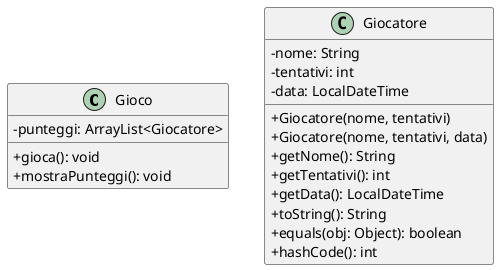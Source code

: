 @startuml
skinparam classAttributeIconSize 0

class Gioco {
    -punteggi: ArrayList<Giocatore>
    +gioca(): void
    +mostraPunteggi(): void
}

class Giocatore {
    -nome: String
    -tentativi: int
    -data: LocalDateTime
    +Giocatore(nome, tentativi)
    +Giocatore(nome, tentativi, data)
    +getNome(): String
    +getTentativi(): int
    +getData(): LocalDateTime
    +toString(): String
    +equals(obj: Object): boolean
    +hashCode(): int
}

@enduml
